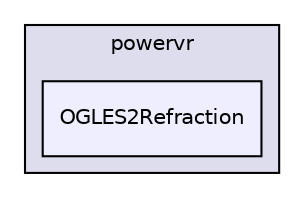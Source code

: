 digraph "PVR/SDK_3.4/Examples/Intermediate/Refraction/OGLES2/Build/Android/src/com/powervr/OGLES2Refraction" {
  compound=true
  node [ fontsize="10", fontname="Helvetica"];
  edge [ labelfontsize="10", labelfontname="Helvetica"];
  subgraph clusterdir_5254ec391475817fa9f9a7286bc5315d {
    graph [ bgcolor="#ddddee", pencolor="black", label="powervr" fontname="Helvetica", fontsize="10", URL="dir_5254ec391475817fa9f9a7286bc5315d.html"]
  dir_2445bf01cab668be1ecd2a00755eb1c8 [shape=box, label="OGLES2Refraction", style="filled", fillcolor="#eeeeff", pencolor="black", URL="dir_2445bf01cab668be1ecd2a00755eb1c8.html"];
  }
}
